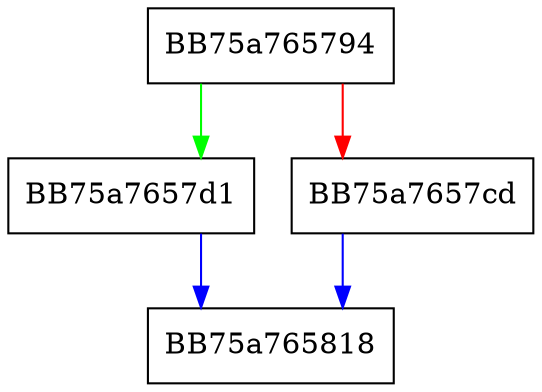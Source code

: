 digraph LoadMachoSegmentDyldInfo {
  node [shape="box"];
  graph [splines=ortho];
  BB75a765794 -> BB75a7657d1 [color="green"];
  BB75a765794 -> BB75a7657cd [color="red"];
  BB75a7657cd -> BB75a765818 [color="blue"];
  BB75a7657d1 -> BB75a765818 [color="blue"];
}